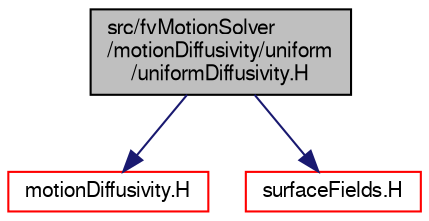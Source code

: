 digraph "src/fvMotionSolver/motionDiffusivity/uniform/uniformDiffusivity.H"
{
  bgcolor="transparent";
  edge [fontname="FreeSans",fontsize="10",labelfontname="FreeSans",labelfontsize="10"];
  node [fontname="FreeSans",fontsize="10",shape=record];
  Node0 [label="src/fvMotionSolver\l/motionDiffusivity/uniform\l/uniformDiffusivity.H",height=0.2,width=0.4,color="black", fillcolor="grey75", style="filled", fontcolor="black"];
  Node0 -> Node1 [color="midnightblue",fontsize="10",style="solid",fontname="FreeSans"];
  Node1 [label="motionDiffusivity.H",height=0.2,width=0.4,color="red",URL="$a04505.html"];
  Node0 -> Node269 [color="midnightblue",fontsize="10",style="solid",fontname="FreeSans"];
  Node269 [label="surfaceFields.H",height=0.2,width=0.4,color="red",URL="$a02735.html",tooltip="Foam::surfaceFields. "];
}
